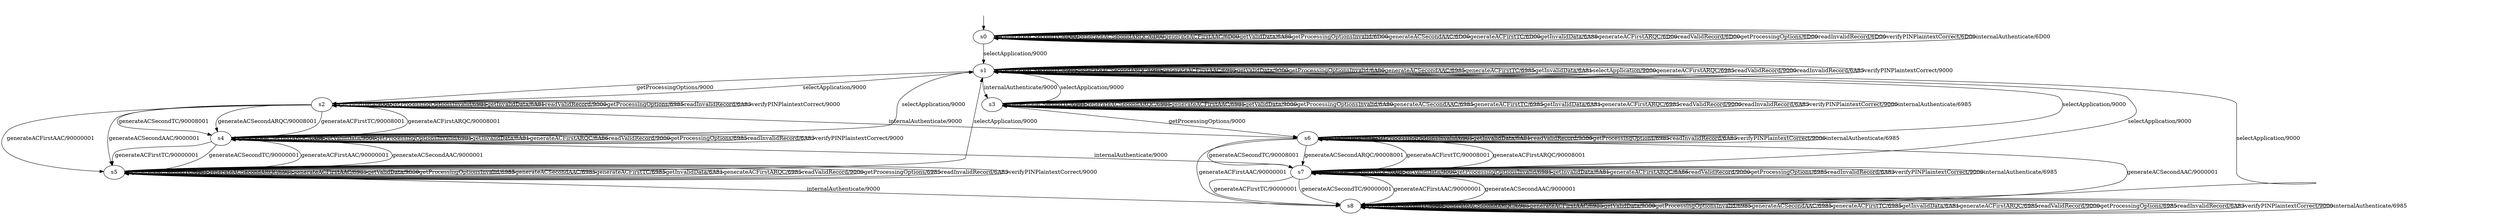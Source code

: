 digraph h0 {
s0 [label="s0"];
s1 [label="s1"];
s2 [label="s2"];
s3 [label="s3"];
s4 [label="s4"];
s5 [label="s5"];
s6 [label="s6"];
s7 [label="s7"];
s8 [label="s8"];
s0 -> s0 [label="generateACSecondTC/6D00"];
s0 -> s0 [label="generateACSecondARQC/6D00"];
s0 -> s0 [label="generateACFirstAAC/6D00"];
s0 -> s0 [label="getValidData/6A88"];
s0 -> s0 [label="getProcessingOptionsInvalid/6D00"];
s0 -> s0 [label="generateACSecondAAC/6D00"];
s0 -> s0 [label="generateACFirstTC/6D00"];
s0 -> s0 [label="getInvalidData/6A88"];
s0 -> s1 [label="selectApplication/9000"];
s0 -> s0 [label="generateACFirstARQC/6D00"];
s0 -> s0 [label="readValidRecord/6D00"];
s0 -> s0 [label="getProcessingOptions/6D00"];
s0 -> s0 [label="readInvalidRecord/6D00"];
s0 -> s0 [label="verifyPINPlaintextCorrect/6D00"];
s0 -> s0 [label="internalAuthenticate/6D00"];
s1 -> s1 [label="generateACSecondTC/6985"];
s1 -> s1 [label="generateACSecondARQC/6985"];
s1 -> s1 [label="generateACFirstAAC/6985"];
s1 -> s1 [label="getValidData/9000"];
s1 -> s1 [label="getProcessingOptionsInvalid/6A80"];
s1 -> s1 [label="generateACSecondAAC/6985"];
s1 -> s1 [label="generateACFirstTC/6985"];
s1 -> s1 [label="getInvalidData/6A81"];
s1 -> s1 [label="selectApplication/9000"];
s1 -> s1 [label="generateACFirstARQC/6985"];
s1 -> s1 [label="readValidRecord/9000"];
s1 -> s2 [label="getProcessingOptions/9000"];
s1 -> s1 [label="readInvalidRecord/6A83"];
s1 -> s1 [label="verifyPINPlaintextCorrect/9000"];
s1 -> s3 [label="internalAuthenticate/9000"];
s2 -> s4 [label="generateACSecondTC/90008001"];
s2 -> s4 [label="generateACSecondARQC/90008001"];
s2 -> s5 [label="generateACFirstAAC/90000001"];
s2 -> s2 [label="getValidData/9000"];
s2 -> s2 [label="getProcessingOptionsInvalid/6985"];
s2 -> s5 [label="generateACSecondAAC/9000001"];
s2 -> s4 [label="generateACFirstTC/90008001"];
s2 -> s2 [label="getInvalidData/6A81"];
s2 -> s1 [label="selectApplication/9000"];
s2 -> s4 [label="generateACFirstARQC/90008001"];
s2 -> s2 [label="readValidRecord/9000"];
s2 -> s2 [label="getProcessingOptions/6985"];
s2 -> s2 [label="readInvalidRecord/6A83"];
s2 -> s2 [label="verifyPINPlaintextCorrect/9000"];
s2 -> s6 [label="internalAuthenticate/9000"];
s3 -> s3 [label="generateACSecondTC/6985"];
s3 -> s3 [label="generateACSecondARQC/6985"];
s3 -> s3 [label="generateACFirstAAC/6985"];
s3 -> s3 [label="getValidData/9000"];
s3 -> s3 [label="getProcessingOptionsInvalid/6A80"];
s3 -> s3 [label="generateACSecondAAC/6985"];
s3 -> s3 [label="generateACFirstTC/6985"];
s3 -> s3 [label="getInvalidData/6A81"];
s3 -> s1 [label="selectApplication/9000"];
s3 -> s3 [label="generateACFirstARQC/6985"];
s3 -> s3 [label="readValidRecord/9000"];
s3 -> s6 [label="getProcessingOptions/9000"];
s3 -> s3 [label="readInvalidRecord/6A83"];
s3 -> s3 [label="verifyPINPlaintextCorrect/9000"];
s3 -> s3 [label="internalAuthenticate/6985"];
s4 -> s5 [label="generateACSecondTC/90000001"];
s4 -> s4 [label="generateACSecondARQC/6A86"];
s4 -> s5 [label="generateACFirstAAC/90000001"];
s4 -> s4 [label="getValidData/9000"];
s4 -> s4 [label="getProcessingOptionsInvalid/6985"];
s4 -> s5 [label="generateACSecondAAC/9000001"];
s4 -> s5 [label="generateACFirstTC/90000001"];
s4 -> s4 [label="getInvalidData/6A81"];
s4 -> s1 [label="selectApplication/9000"];
s4 -> s4 [label="generateACFirstARQC/6A86"];
s4 -> s4 [label="readValidRecord/9000"];
s4 -> s4 [label="getProcessingOptions/6985"];
s4 -> s4 [label="readInvalidRecord/6A83"];
s4 -> s4 [label="verifyPINPlaintextCorrect/9000"];
s4 -> s7 [label="internalAuthenticate/9000"];
s5 -> s5 [label="generateACSecondTC/6985"];
s5 -> s5 [label="generateACSecondARQC/6985"];
s5 -> s5 [label="generateACFirstAAC/6985"];
s5 -> s5 [label="getValidData/9000"];
s5 -> s5 [label="getProcessingOptionsInvalid/6985"];
s5 -> s5 [label="generateACSecondAAC/6985"];
s5 -> s5 [label="generateACFirstTC/6985"];
s5 -> s5 [label="getInvalidData/6A81"];
s5 -> s1 [label="selectApplication/9000"];
s5 -> s5 [label="generateACFirstARQC/6985"];
s5 -> s5 [label="readValidRecord/9000"];
s5 -> s5 [label="getProcessingOptions/6985"];
s5 -> s5 [label="readInvalidRecord/6A83"];
s5 -> s5 [label="verifyPINPlaintextCorrect/9000"];
s5 -> s8 [label="internalAuthenticate/9000"];
s6 -> s7 [label="generateACSecondTC/90008001"];
s6 -> s7 [label="generateACSecondARQC/90008001"];
s6 -> s8 [label="generateACFirstAAC/90000001"];
s6 -> s6 [label="getValidData/9000"];
s6 -> s6 [label="getProcessingOptionsInvalid/6985"];
s6 -> s8 [label="generateACSecondAAC/9000001"];
s6 -> s7 [label="generateACFirstTC/90008001"];
s6 -> s6 [label="getInvalidData/6A81"];
s6 -> s1 [label="selectApplication/9000"];
s6 -> s7 [label="generateACFirstARQC/90008001"];
s6 -> s6 [label="readValidRecord/9000"];
s6 -> s6 [label="getProcessingOptions/6985"];
s6 -> s6 [label="readInvalidRecord/6A83"];
s6 -> s6 [label="verifyPINPlaintextCorrect/9000"];
s6 -> s6 [label="internalAuthenticate/6985"];
s7 -> s8 [label="generateACSecondTC/90000001"];
s7 -> s7 [label="generateACSecondARQC/6A86"];
s7 -> s8 [label="generateACFirstAAC/90000001"];
s7 -> s7 [label="getValidData/9000"];
s7 -> s7 [label="getProcessingOptionsInvalid/6985"];
s7 -> s8 [label="generateACSecondAAC/9000001"];
s7 -> s8 [label="generateACFirstTC/90000001"];
s7 -> s7 [label="getInvalidData/6A81"];
s7 -> s1 [label="selectApplication/9000"];
s7 -> s7 [label="generateACFirstARQC/6A86"];
s7 -> s7 [label="readValidRecord/9000"];
s7 -> s7 [label="getProcessingOptions/6985"];
s7 -> s7 [label="readInvalidRecord/6A83"];
s7 -> s7 [label="verifyPINPlaintextCorrect/9000"];
s7 -> s7 [label="internalAuthenticate/6985"];
s8 -> s8 [label="generateACSecondTC/6985"];
s8 -> s8 [label="generateACSecondARQC/6985"];
s8 -> s8 [label="generateACFirstAAC/6985"];
s8 -> s8 [label="getValidData/9000"];
s8 -> s8 [label="getProcessingOptionsInvalid/6985"];
s8 -> s8 [label="generateACSecondAAC/6985"];
s8 -> s8 [label="generateACFirstTC/6985"];
s8 -> s8 [label="getInvalidData/6A81"];
s8 -> s1 [label="selectApplication/9000"];
s8 -> s8 [label="generateACFirstARQC/6985"];
s8 -> s8 [label="readValidRecord/9000"];
s8 -> s8 [label="getProcessingOptions/6985"];
s8 -> s8 [label="readInvalidRecord/6A83"];
s8 -> s8 [label="verifyPINPlaintextCorrect/9000"];
s8 -> s8 [label="internalAuthenticate/6985"];
__start0 [shape=none, label=""];
__start0 -> s0 [label=""];
}
